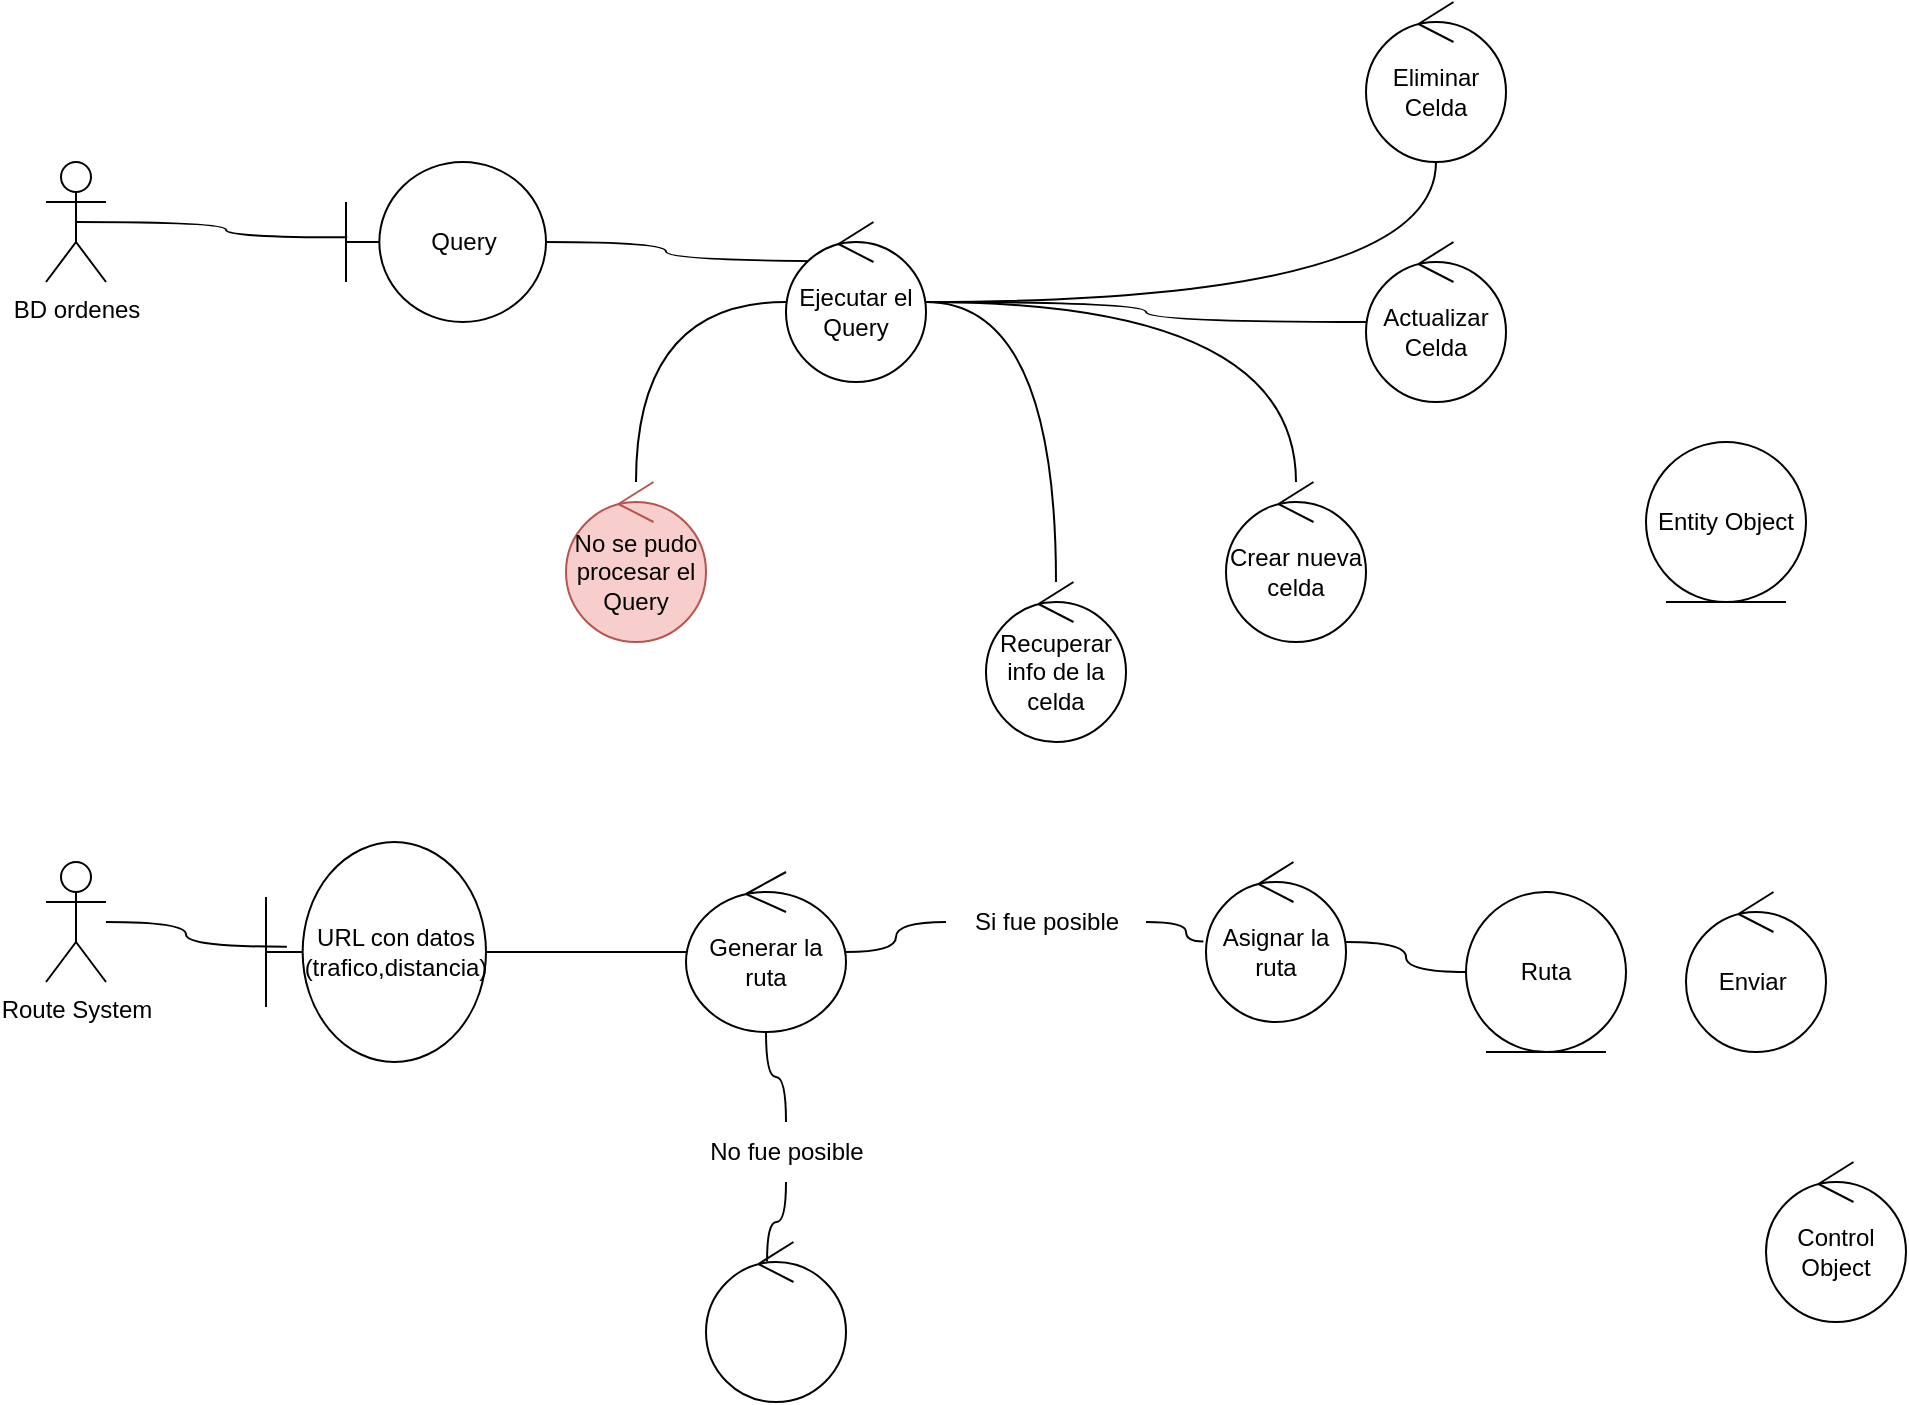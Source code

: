 <mxfile version="21.0.6" type="github">
  <diagram name="Page-1" id="uRIPfatCw118AgxCa4u1">
    <mxGraphModel dx="995" dy="543" grid="1" gridSize="10" guides="1" tooltips="1" connect="1" arrows="1" fold="1" page="1" pageScale="1" pageWidth="1200" pageHeight="1920" background="none" math="0" shadow="0">
      <root>
        <mxCell id="0" />
        <mxCell id="1" parent="0" />
        <mxCell id="cKvDjtCVvPDEmxER3Uto-8" style="rounded=0;orthogonalLoop=1;jettySize=auto;html=1;exitX=0.5;exitY=0.5;exitDx=0;exitDy=0;exitPerimeter=0;entryX=0.006;entryY=0.471;entryDx=0;entryDy=0;entryPerimeter=0;edgeStyle=orthogonalEdgeStyle;endArrow=none;endFill=0;curved=1;" parent="1" source="cKvDjtCVvPDEmxER3Uto-2" target="cKvDjtCVvPDEmxER3Uto-3" edge="1">
          <mxGeometry relative="1" as="geometry" />
        </mxCell>
        <mxCell id="cKvDjtCVvPDEmxER3Uto-2" value="BD ordenes" style="shape=umlActor;verticalLabelPosition=bottom;verticalAlign=top;html=1;" parent="1" vertex="1">
          <mxGeometry x="60" y="190" width="30" height="60" as="geometry" />
        </mxCell>
        <mxCell id="cKvDjtCVvPDEmxER3Uto-9" style="edgeStyle=orthogonalEdgeStyle;rounded=0;orthogonalLoop=1;jettySize=auto;html=1;entryX=0.535;entryY=0.245;entryDx=0;entryDy=0;entryPerimeter=0;endArrow=none;endFill=0;curved=1;" parent="1" source="cKvDjtCVvPDEmxER3Uto-3" target="cKvDjtCVvPDEmxER3Uto-5" edge="1">
          <mxGeometry relative="1" as="geometry" />
        </mxCell>
        <mxCell id="cKvDjtCVvPDEmxER3Uto-3" value="Query" style="shape=umlBoundary;whiteSpace=wrap;html=1;" parent="1" vertex="1">
          <mxGeometry x="210" y="190" width="100" height="80" as="geometry" />
        </mxCell>
        <mxCell id="cKvDjtCVvPDEmxER3Uto-11" value="" style="edgeStyle=orthogonalEdgeStyle;rounded=0;orthogonalLoop=1;jettySize=auto;html=1;endArrow=none;endFill=0;curved=1;" parent="1" source="cKvDjtCVvPDEmxER3Uto-5" target="cKvDjtCVvPDEmxER3Uto-10" edge="1">
          <mxGeometry relative="1" as="geometry" />
        </mxCell>
        <mxCell id="cKvDjtCVvPDEmxER3Uto-13" value="" style="edgeStyle=orthogonalEdgeStyle;rounded=0;orthogonalLoop=1;jettySize=auto;html=1;endArrow=none;endFill=0;curved=1;" parent="1" source="cKvDjtCVvPDEmxER3Uto-5" target="cKvDjtCVvPDEmxER3Uto-12" edge="1">
          <mxGeometry relative="1" as="geometry" />
        </mxCell>
        <mxCell id="zo9YWSXHyM8CzS7wuQ7N-2" value="" style="edgeStyle=orthogonalEdgeStyle;rounded=0;orthogonalLoop=1;jettySize=auto;html=1;endArrow=none;endFill=0;curved=1;" edge="1" parent="1" source="cKvDjtCVvPDEmxER3Uto-5" target="zo9YWSXHyM8CzS7wuQ7N-1">
          <mxGeometry relative="1" as="geometry" />
        </mxCell>
        <mxCell id="zo9YWSXHyM8CzS7wuQ7N-4" value="" style="edgeStyle=orthogonalEdgeStyle;rounded=0;orthogonalLoop=1;jettySize=auto;html=1;endArrow=none;endFill=0;curved=1;" edge="1" parent="1" source="cKvDjtCVvPDEmxER3Uto-5" target="zo9YWSXHyM8CzS7wuQ7N-3">
          <mxGeometry relative="1" as="geometry" />
        </mxCell>
        <mxCell id="zo9YWSXHyM8CzS7wuQ7N-6" value="" style="edgeStyle=orthogonalEdgeStyle;rounded=0;orthogonalLoop=1;jettySize=auto;html=1;endArrow=none;endFill=0;curved=1;" edge="1" parent="1" source="cKvDjtCVvPDEmxER3Uto-5" target="zo9YWSXHyM8CzS7wuQ7N-5">
          <mxGeometry relative="1" as="geometry" />
        </mxCell>
        <mxCell id="cKvDjtCVvPDEmxER3Uto-5" value="Ejecutar el Query" style="ellipse;shape=umlControl;whiteSpace=wrap;html=1;" parent="1" vertex="1">
          <mxGeometry x="430" y="220" width="70" height="80" as="geometry" />
        </mxCell>
        <mxCell id="cKvDjtCVvPDEmxER3Uto-6" value="Entity Object" style="ellipse;shape=umlEntity;whiteSpace=wrap;html=1;" parent="1" vertex="1">
          <mxGeometry x="860" y="330" width="80" height="80" as="geometry" />
        </mxCell>
        <mxCell id="cKvDjtCVvPDEmxER3Uto-10" value="Crear nueva celda" style="ellipse;shape=umlControl;whiteSpace=wrap;html=1;" parent="1" vertex="1">
          <mxGeometry x="650" y="350" width="70" height="80" as="geometry" />
        </mxCell>
        <mxCell id="cKvDjtCVvPDEmxER3Uto-12" value="No se pudo procesar el Query" style="ellipse;shape=umlControl;whiteSpace=wrap;html=1;fillColor=#f8cecc;strokeColor=#b85450;" parent="1" vertex="1">
          <mxGeometry x="320" y="350" width="70" height="80" as="geometry" />
        </mxCell>
        <mxCell id="zo9YWSXHyM8CzS7wuQ7N-1" value="Eliminar Celda" style="ellipse;shape=umlControl;whiteSpace=wrap;html=1;" vertex="1" parent="1">
          <mxGeometry x="720" y="110" width="70" height="80" as="geometry" />
        </mxCell>
        <mxCell id="zo9YWSXHyM8CzS7wuQ7N-3" value="Actualizar Celda&lt;br&gt;" style="ellipse;shape=umlControl;whiteSpace=wrap;html=1;" vertex="1" parent="1">
          <mxGeometry x="720" y="230" width="70" height="80" as="geometry" />
        </mxCell>
        <mxCell id="zo9YWSXHyM8CzS7wuQ7N-5" value="Recuperar info de la celda" style="ellipse;shape=umlControl;whiteSpace=wrap;html=1;" vertex="1" parent="1">
          <mxGeometry x="530" y="400" width="70" height="80" as="geometry" />
        </mxCell>
        <mxCell id="zo9YWSXHyM8CzS7wuQ7N-9" style="edgeStyle=orthogonalEdgeStyle;rounded=0;orthogonalLoop=1;jettySize=auto;html=1;entryX=0.095;entryY=0.476;entryDx=0;entryDy=0;entryPerimeter=0;endArrow=none;endFill=0;curved=1;" edge="1" parent="1" source="zo9YWSXHyM8CzS7wuQ7N-7" target="zo9YWSXHyM8CzS7wuQ7N-8">
          <mxGeometry relative="1" as="geometry" />
        </mxCell>
        <mxCell id="zo9YWSXHyM8CzS7wuQ7N-7" value="Route System" style="shape=umlActor;verticalLabelPosition=bottom;verticalAlign=top;html=1;" vertex="1" parent="1">
          <mxGeometry x="60" y="540" width="30" height="60" as="geometry" />
        </mxCell>
        <mxCell id="zo9YWSXHyM8CzS7wuQ7N-13" style="edgeStyle=orthogonalEdgeStyle;rounded=0;orthogonalLoop=1;jettySize=auto;html=1;endArrow=none;endFill=0;curved=1;" edge="1" parent="1" source="zo9YWSXHyM8CzS7wuQ7N-8" target="zo9YWSXHyM8CzS7wuQ7N-12">
          <mxGeometry relative="1" as="geometry" />
        </mxCell>
        <mxCell id="zo9YWSXHyM8CzS7wuQ7N-8" value="URL con datos (trafico,distancia)" style="shape=umlBoundary;whiteSpace=wrap;html=1;" vertex="1" parent="1">
          <mxGeometry x="170" y="530" width="110" height="110" as="geometry" />
        </mxCell>
        <mxCell id="zo9YWSXHyM8CzS7wuQ7N-10" value="Control Object" style="ellipse;shape=umlControl;whiteSpace=wrap;html=1;" vertex="1" parent="1">
          <mxGeometry x="920" y="690" width="70" height="80" as="geometry" />
        </mxCell>
        <mxCell id="zo9YWSXHyM8CzS7wuQ7N-14" style="edgeStyle=orthogonalEdgeStyle;rounded=0;orthogonalLoop=1;jettySize=auto;html=1;startArrow=none;entryX=-0.019;entryY=0.497;entryDx=0;entryDy=0;entryPerimeter=0;endArrow=none;endFill=0;curved=1;" edge="1" parent="1" source="zo9YWSXHyM8CzS7wuQ7N-19" target="zo9YWSXHyM8CzS7wuQ7N-21">
          <mxGeometry relative="1" as="geometry">
            <mxPoint x="590" y="585.0" as="targetPoint" />
          </mxGeometry>
        </mxCell>
        <mxCell id="zo9YWSXHyM8CzS7wuQ7N-12" value="Generar la ruta" style="ellipse;shape=umlControl;whiteSpace=wrap;html=1;" vertex="1" parent="1">
          <mxGeometry x="380" y="545" width="80" height="80" as="geometry" />
        </mxCell>
        <mxCell id="zo9YWSXHyM8CzS7wuQ7N-16" value="Enviar&amp;nbsp;" style="ellipse;shape=umlControl;whiteSpace=wrap;html=1;" vertex="1" parent="1">
          <mxGeometry x="880" y="555" width="70" height="80" as="geometry" />
        </mxCell>
        <mxCell id="zo9YWSXHyM8CzS7wuQ7N-18" value="" style="ellipse;shape=umlControl;whiteSpace=wrap;html=1;" vertex="1" parent="1">
          <mxGeometry x="390" y="730" width="70" height="80" as="geometry" />
        </mxCell>
        <mxCell id="zo9YWSXHyM8CzS7wuQ7N-20" value="" style="edgeStyle=orthogonalEdgeStyle;rounded=0;orthogonalLoop=1;jettySize=auto;html=1;endArrow=none;endFill=0;curved=1;" edge="1" parent="1" source="zo9YWSXHyM8CzS7wuQ7N-12" target="zo9YWSXHyM8CzS7wuQ7N-19">
          <mxGeometry relative="1" as="geometry">
            <mxPoint x="590" y="585" as="targetPoint" />
            <mxPoint x="460" y="585" as="sourcePoint" />
          </mxGeometry>
        </mxCell>
        <mxCell id="zo9YWSXHyM8CzS7wuQ7N-19" value="Si fue posible" style="text;html=1;align=center;verticalAlign=middle;resizable=0;points=[];autosize=1;strokeColor=none;fillColor=none;" vertex="1" parent="1">
          <mxGeometry x="510" y="555" width="100" height="30" as="geometry" />
        </mxCell>
        <mxCell id="zo9YWSXHyM8CzS7wuQ7N-22" style="edgeStyle=orthogonalEdgeStyle;rounded=0;orthogonalLoop=1;jettySize=auto;html=1;endArrow=none;endFill=0;curved=1;" edge="1" parent="1" source="zo9YWSXHyM8CzS7wuQ7N-21" target="zo9YWSXHyM8CzS7wuQ7N-23">
          <mxGeometry relative="1" as="geometry">
            <mxPoint x="770" y="620" as="targetPoint" />
          </mxGeometry>
        </mxCell>
        <mxCell id="zo9YWSXHyM8CzS7wuQ7N-21" value="Asignar la ruta" style="ellipse;shape=umlControl;whiteSpace=wrap;html=1;" vertex="1" parent="1">
          <mxGeometry x="640" y="540" width="70" height="80" as="geometry" />
        </mxCell>
        <mxCell id="zo9YWSXHyM8CzS7wuQ7N-23" value="Ruta" style="ellipse;shape=umlEntity;whiteSpace=wrap;html=1;" vertex="1" parent="1">
          <mxGeometry x="770" y="555" width="80" height="80" as="geometry" />
        </mxCell>
        <mxCell id="zo9YWSXHyM8CzS7wuQ7N-26" style="edgeStyle=orthogonalEdgeStyle;rounded=0;orthogonalLoop=1;jettySize=auto;html=1;endArrow=none;endFill=0;curved=1;" edge="1" parent="1" source="zo9YWSXHyM8CzS7wuQ7N-24" target="zo9YWSXHyM8CzS7wuQ7N-12">
          <mxGeometry relative="1" as="geometry" />
        </mxCell>
        <mxCell id="zo9YWSXHyM8CzS7wuQ7N-27" style="edgeStyle=orthogonalEdgeStyle;rounded=0;orthogonalLoop=1;jettySize=auto;html=1;entryX=0.436;entryY=0.122;entryDx=0;entryDy=0;entryPerimeter=0;endArrow=none;endFill=0;curved=1;" edge="1" parent="1" source="zo9YWSXHyM8CzS7wuQ7N-24" target="zo9YWSXHyM8CzS7wuQ7N-18">
          <mxGeometry relative="1" as="geometry" />
        </mxCell>
        <mxCell id="zo9YWSXHyM8CzS7wuQ7N-24" value="No fue posible" style="text;html=1;align=center;verticalAlign=middle;resizable=0;points=[];autosize=1;strokeColor=none;fillColor=none;" vertex="1" parent="1">
          <mxGeometry x="380" y="670" width="100" height="30" as="geometry" />
        </mxCell>
      </root>
    </mxGraphModel>
  </diagram>
</mxfile>
